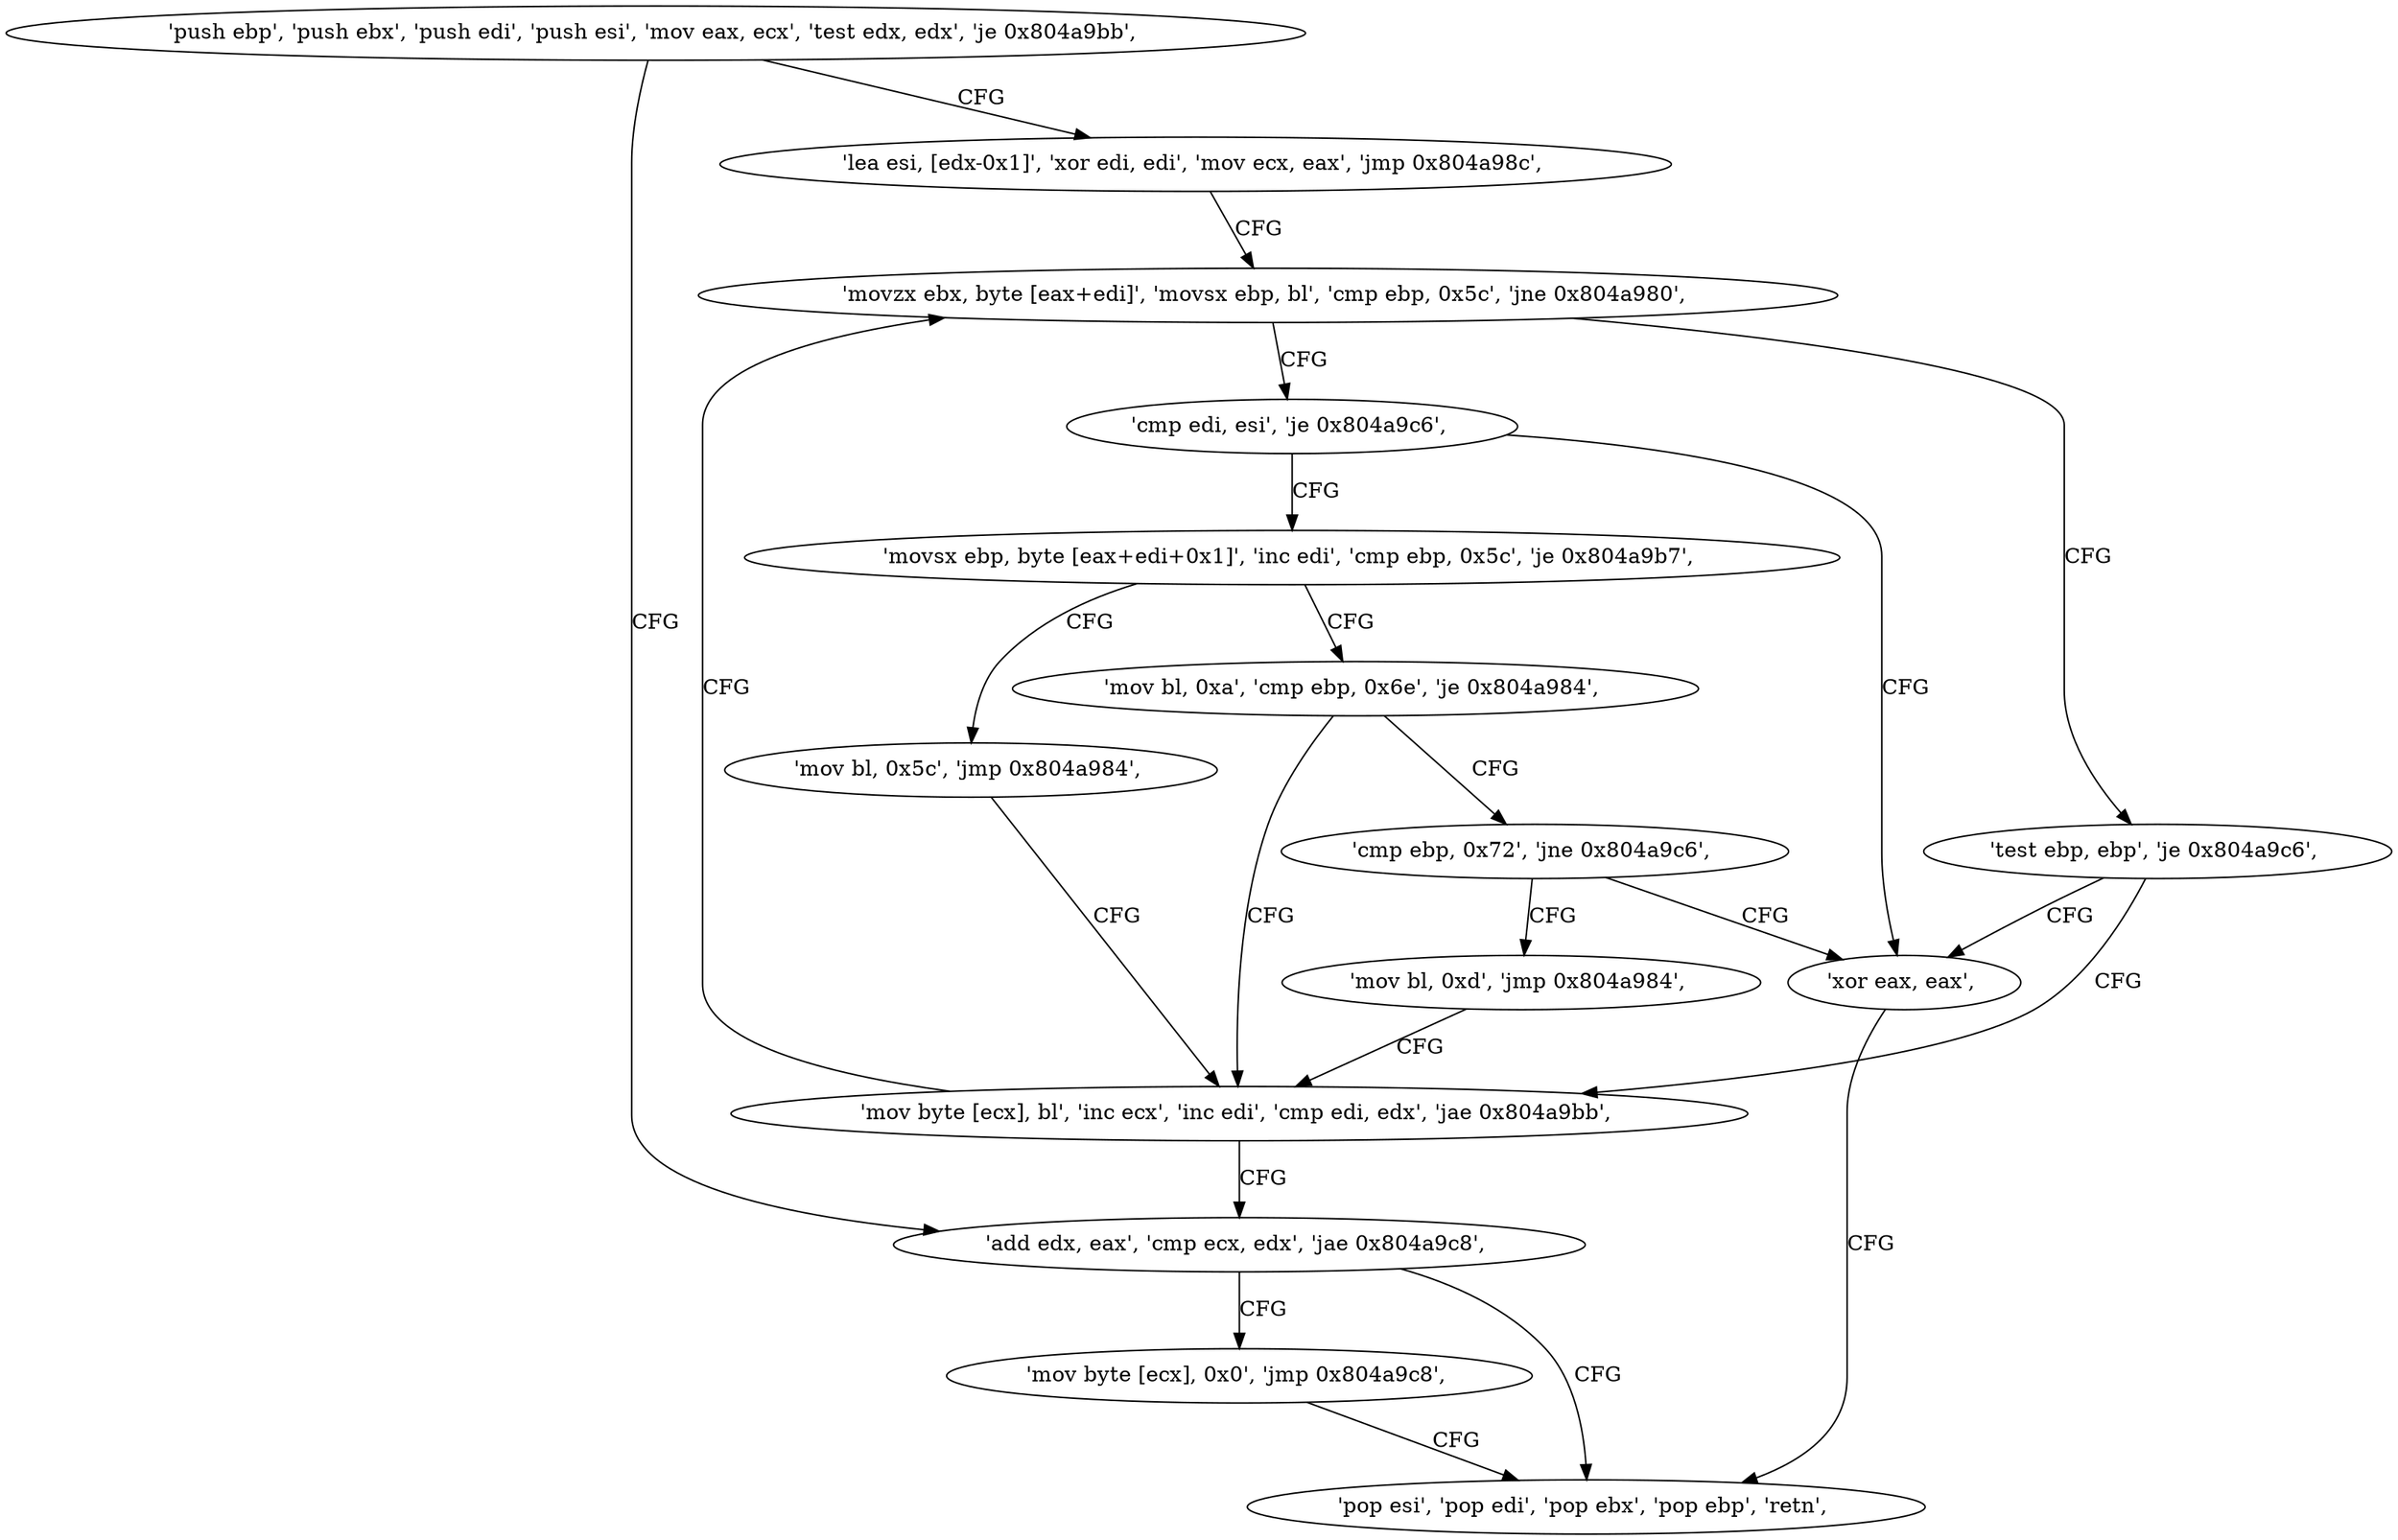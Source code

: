 digraph "func" {
"134523232" [label = "'push ebp', 'push ebx', 'push edi', 'push esi', 'mov eax, ecx', 'test edx, edx', 'je 0x804a9bb', " ]
"134523323" [label = "'add edx, eax', 'cmp ecx, edx', 'jae 0x804a9c8', " ]
"134523242" [label = "'lea esi, [edx-0x1]', 'xor edi, edi', 'mov ecx, eax', 'jmp 0x804a98c', " ]
"134523336" [label = "'pop esi', 'pop edi', 'pop ebx', 'pop ebp', 'retn', " ]
"134523329" [label = "'mov byte [ecx], 0x0', 'jmp 0x804a9c8', " ]
"134523276" [label = "'movzx ebx, byte [eax+edi]', 'movsx ebp, bl', 'cmp ebp, 0x5c', 'jne 0x804a980', " ]
"134523264" [label = "'test ebp, ebp', 'je 0x804a9c6', " ]
"134523288" [label = "'cmp edi, esi', 'je 0x804a9c6', " ]
"134523334" [label = "'xor eax, eax', " ]
"134523268" [label = "'mov byte [ecx], bl', 'inc ecx', 'inc edi', 'cmp edi, edx', 'jae 0x804a9bb', " ]
"134523292" [label = "'movsx ebp, byte [eax+edi+0x1]', 'inc edi', 'cmp ebp, 0x5c', 'je 0x804a9b7', " ]
"134523319" [label = "'mov bl, 0x5c', 'jmp 0x804a984', " ]
"134523303" [label = "'mov bl, 0xa', 'cmp ebp, 0x6e', 'je 0x804a984', " ]
"134523310" [label = "'cmp ebp, 0x72', 'jne 0x804a9c6', " ]
"134523315" [label = "'mov bl, 0xd', 'jmp 0x804a984', " ]
"134523232" -> "134523323" [ label = "CFG" ]
"134523232" -> "134523242" [ label = "CFG" ]
"134523323" -> "134523336" [ label = "CFG" ]
"134523323" -> "134523329" [ label = "CFG" ]
"134523242" -> "134523276" [ label = "CFG" ]
"134523329" -> "134523336" [ label = "CFG" ]
"134523276" -> "134523264" [ label = "CFG" ]
"134523276" -> "134523288" [ label = "CFG" ]
"134523264" -> "134523334" [ label = "CFG" ]
"134523264" -> "134523268" [ label = "CFG" ]
"134523288" -> "134523334" [ label = "CFG" ]
"134523288" -> "134523292" [ label = "CFG" ]
"134523334" -> "134523336" [ label = "CFG" ]
"134523268" -> "134523323" [ label = "CFG" ]
"134523268" -> "134523276" [ label = "CFG" ]
"134523292" -> "134523319" [ label = "CFG" ]
"134523292" -> "134523303" [ label = "CFG" ]
"134523319" -> "134523268" [ label = "CFG" ]
"134523303" -> "134523268" [ label = "CFG" ]
"134523303" -> "134523310" [ label = "CFG" ]
"134523310" -> "134523334" [ label = "CFG" ]
"134523310" -> "134523315" [ label = "CFG" ]
"134523315" -> "134523268" [ label = "CFG" ]
}
